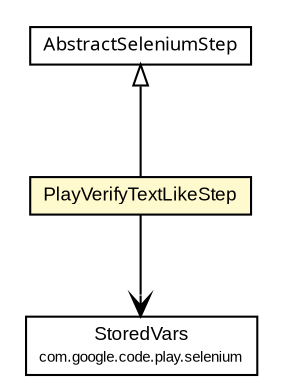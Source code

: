 #!/usr/local/bin/dot
#
# Class diagram 
# Generated by UmlGraph version 4.6 (http://www.spinellis.gr/sw/umlgraph)
#

digraph G {
	edge [fontname="arial",fontsize=10,labelfontname="arial",labelfontsize=10];
	node [fontname="arial",fontsize=10,shape=plaintext];
	// com.google.code.play.selenium.StoredVars
	c1012 [label=<<table border="0" cellborder="1" cellspacing="0" cellpadding="2" port="p" href="../StoredVars.html">
		<tr><td><table border="0" cellspacing="0" cellpadding="1">
			<tr><td> StoredVars </td></tr>
			<tr><td><font point-size="7.0"> com.google.code.play.selenium </font></td></tr>
		</table></td></tr>
		</table>>, fontname="arial", fontcolor="black", fontsize=9.0];
	// com.google.code.play.selenium.step.PlayVerifyTextLikeStep
	c1030 [label=<<table border="0" cellborder="1" cellspacing="0" cellpadding="2" port="p" bgcolor="lemonChiffon" href="./PlayVerifyTextLikeStep.html">
		<tr><td><table border="0" cellspacing="0" cellpadding="1">
			<tr><td> PlayVerifyTextLikeStep </td></tr>
		</table></td></tr>
		</table>>, fontname="arial", fontcolor="black", fontsize=9.0];
	// com.google.code.play.selenium.step.AbstractSeleniumStep
	c1051 [label=<<table border="0" cellborder="1" cellspacing="0" cellpadding="2" port="p" href="./AbstractSeleniumStep.html">
		<tr><td><table border="0" cellspacing="0" cellpadding="1">
			<tr><td><font face="ariali"> AbstractSeleniumStep </font></td></tr>
		</table></td></tr>
		</table>>, fontname="arial", fontcolor="black", fontsize=9.0];
	//com.google.code.play.selenium.step.PlayVerifyTextLikeStep extends com.google.code.play.selenium.step.AbstractSeleniumStep
	c1051:p -> c1030:p [dir=back,arrowtail=empty];
	// com.google.code.play.selenium.step.PlayVerifyTextLikeStep NAVASSOC com.google.code.play.selenium.StoredVars
	c1030:p -> c1012:p [taillabel="", label="", headlabel="", fontname="arial", fontcolor="black", fontsize=10.0, color="black", arrowhead=open];
}

